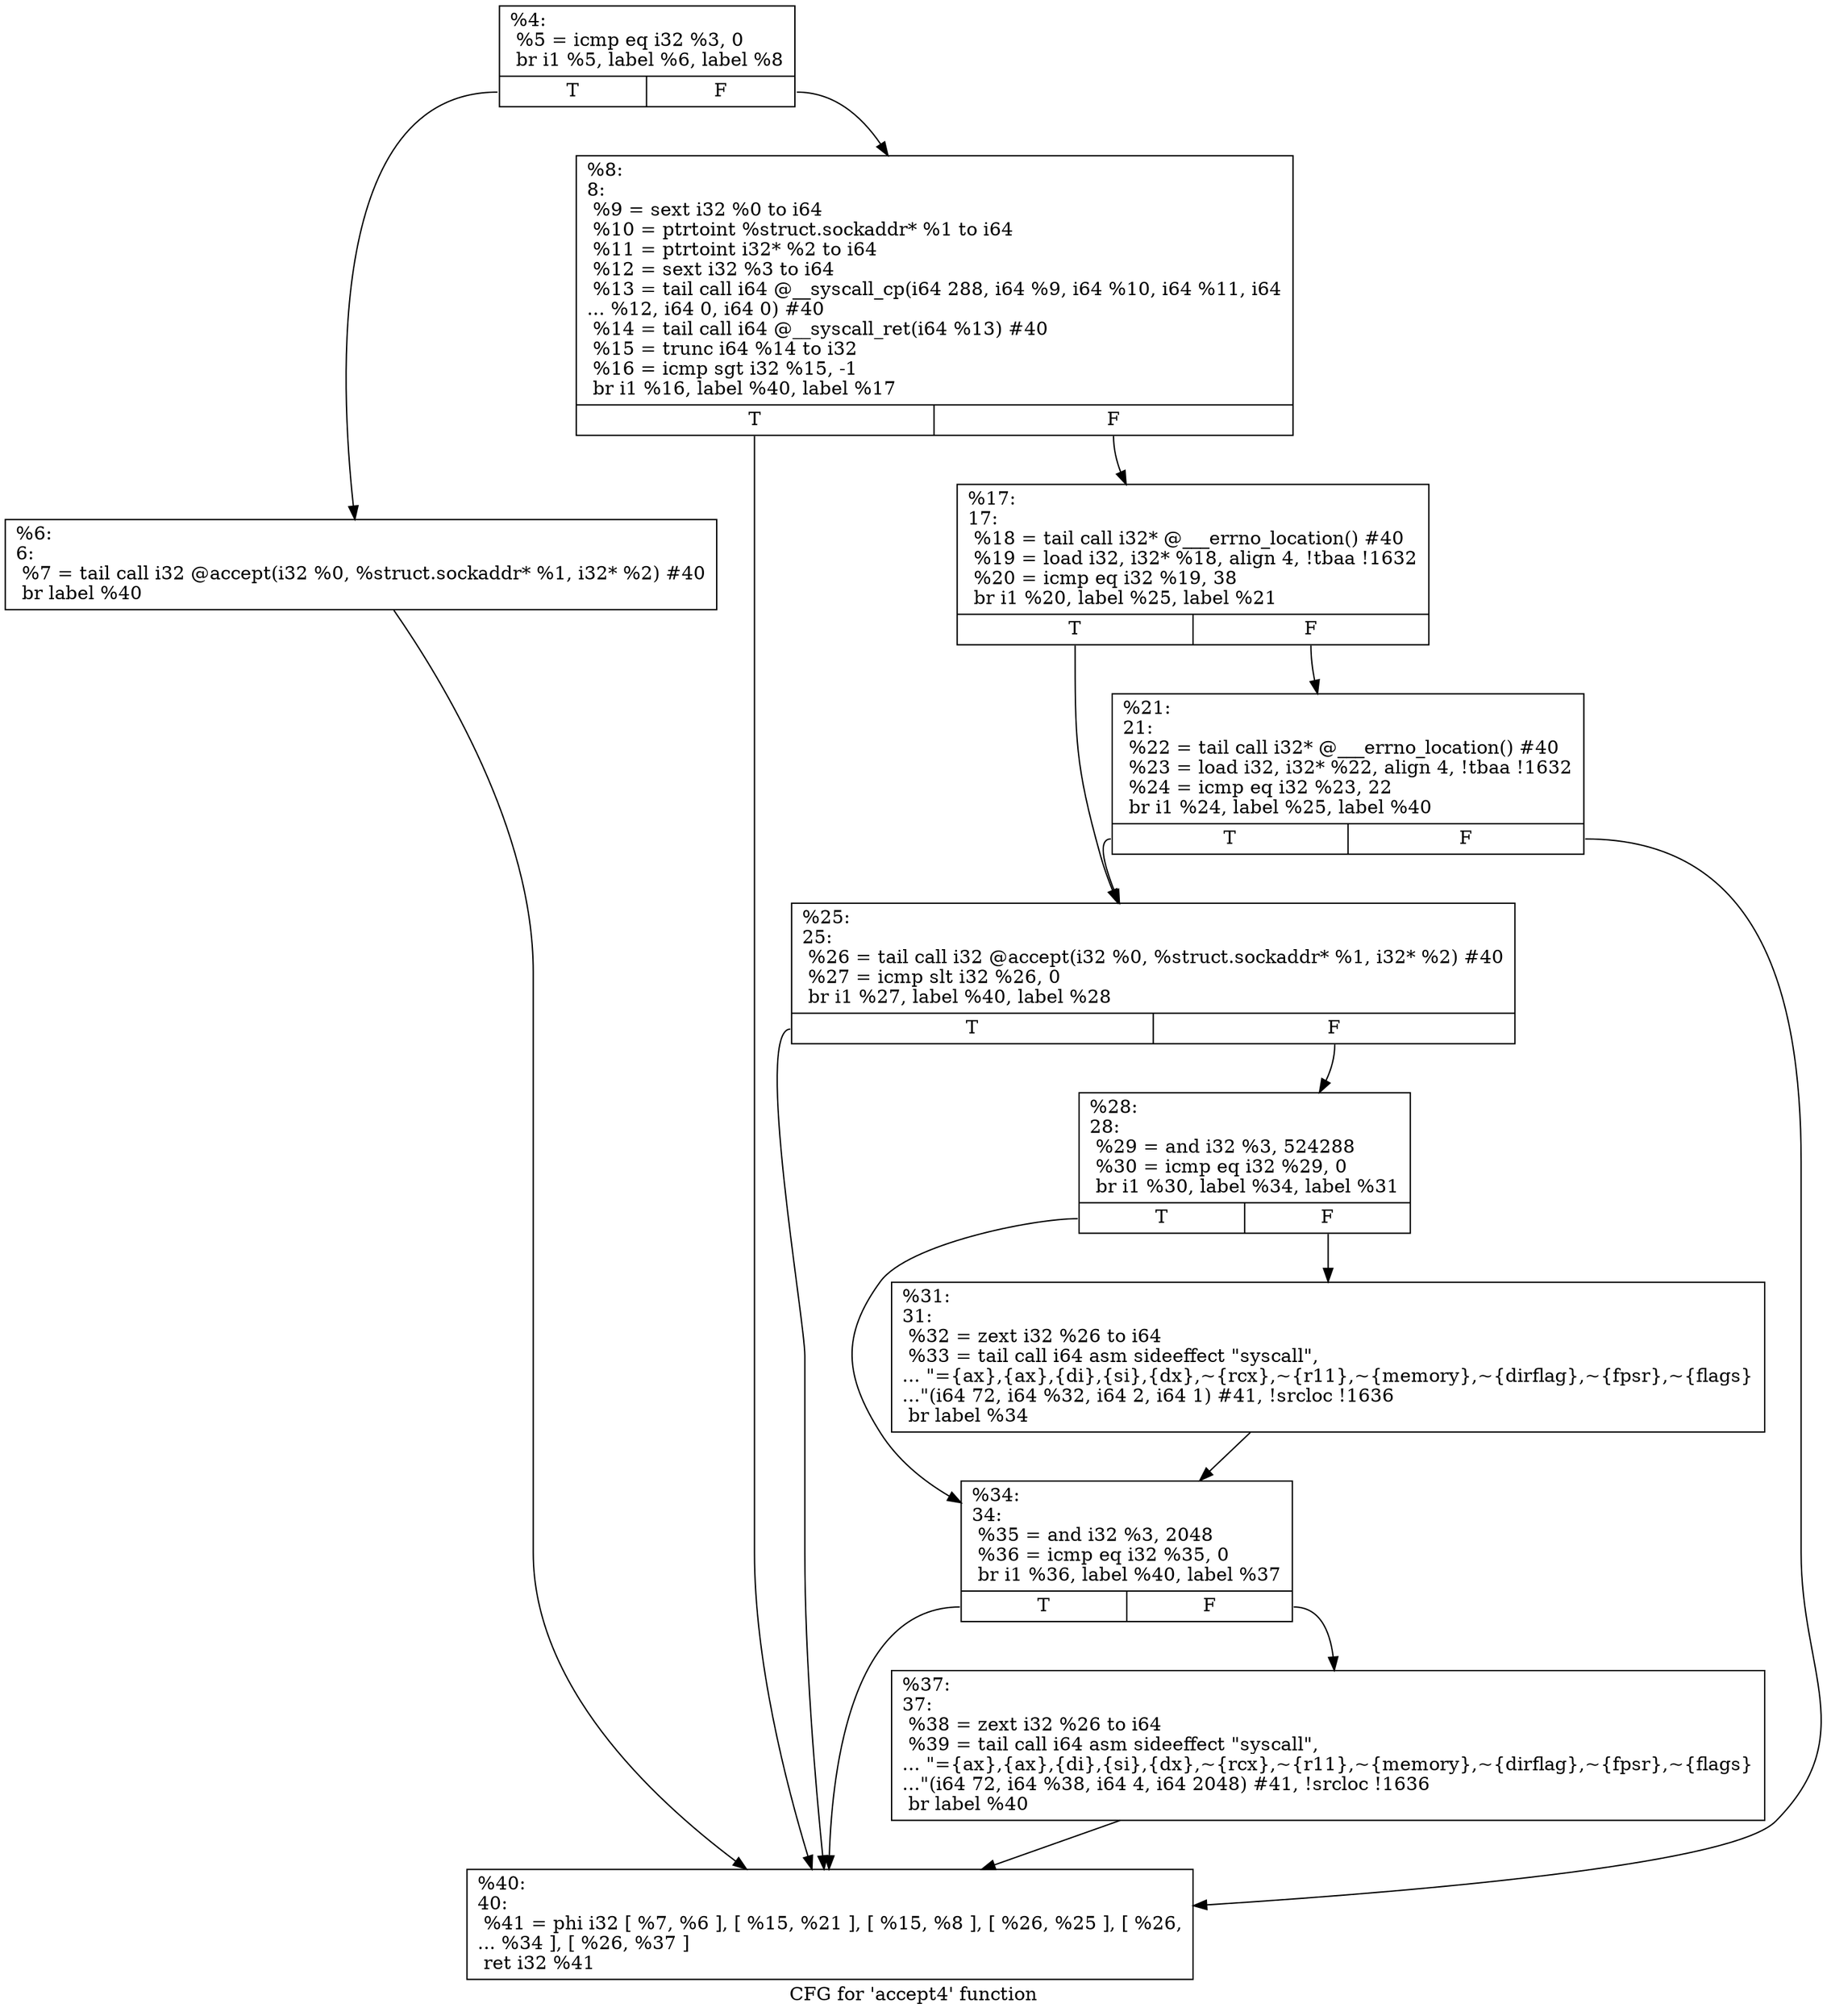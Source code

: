 digraph "CFG for 'accept4' function" {
	label="CFG for 'accept4' function";

	Node0x1d62470 [shape=record,label="{%4:\l  %5 = icmp eq i32 %3, 0\l  br i1 %5, label %6, label %8\l|{<s0>T|<s1>F}}"];
	Node0x1d62470:s0 -> Node0x1d62690;
	Node0x1d62470:s1 -> Node0x1d626e0;
	Node0x1d62690 [shape=record,label="{%6:\l6:                                                \l  %7 = tail call i32 @accept(i32 %0, %struct.sockaddr* %1, i32* %2) #40\l  br label %40\l}"];
	Node0x1d62690 -> Node0x1d62960;
	Node0x1d626e0 [shape=record,label="{%8:\l8:                                                \l  %9 = sext i32 %0 to i64\l  %10 = ptrtoint %struct.sockaddr* %1 to i64\l  %11 = ptrtoint i32* %2 to i64\l  %12 = sext i32 %3 to i64\l  %13 = tail call i64 @__syscall_cp(i64 288, i64 %9, i64 %10, i64 %11, i64\l... %12, i64 0, i64 0) #40\l  %14 = tail call i64 @__syscall_ret(i64 %13) #40\l  %15 = trunc i64 %14 to i32\l  %16 = icmp sgt i32 %15, -1\l  br i1 %16, label %40, label %17\l|{<s0>T|<s1>F}}"];
	Node0x1d626e0:s0 -> Node0x1d62960;
	Node0x1d626e0:s1 -> Node0x1d62730;
	Node0x1d62730 [shape=record,label="{%17:\l17:                                               \l  %18 = tail call i32* @___errno_location() #40\l  %19 = load i32, i32* %18, align 4, !tbaa !1632\l  %20 = icmp eq i32 %19, 38\l  br i1 %20, label %25, label %21\l|{<s0>T|<s1>F}}"];
	Node0x1d62730:s0 -> Node0x1d627d0;
	Node0x1d62730:s1 -> Node0x1d62780;
	Node0x1d62780 [shape=record,label="{%21:\l21:                                               \l  %22 = tail call i32* @___errno_location() #40\l  %23 = load i32, i32* %22, align 4, !tbaa !1632\l  %24 = icmp eq i32 %23, 22\l  br i1 %24, label %25, label %40\l|{<s0>T|<s1>F}}"];
	Node0x1d62780:s0 -> Node0x1d627d0;
	Node0x1d62780:s1 -> Node0x1d62960;
	Node0x1d627d0 [shape=record,label="{%25:\l25:                                               \l  %26 = tail call i32 @accept(i32 %0, %struct.sockaddr* %1, i32* %2) #40\l  %27 = icmp slt i32 %26, 0\l  br i1 %27, label %40, label %28\l|{<s0>T|<s1>F}}"];
	Node0x1d627d0:s0 -> Node0x1d62960;
	Node0x1d627d0:s1 -> Node0x1d62820;
	Node0x1d62820 [shape=record,label="{%28:\l28:                                               \l  %29 = and i32 %3, 524288\l  %30 = icmp eq i32 %29, 0\l  br i1 %30, label %34, label %31\l|{<s0>T|<s1>F}}"];
	Node0x1d62820:s0 -> Node0x1d628c0;
	Node0x1d62820:s1 -> Node0x1d62870;
	Node0x1d62870 [shape=record,label="{%31:\l31:                                               \l  %32 = zext i32 %26 to i64\l  %33 = tail call i64 asm sideeffect \"syscall\",\l... \"=\{ax\},\{ax\},\{di\},\{si\},\{dx\},~\{rcx\},~\{r11\},~\{memory\},~\{dirflag\},~\{fpsr\},~\{flags\}\l...\"(i64 72, i64 %32, i64 2, i64 1) #41, !srcloc !1636\l  br label %34\l}"];
	Node0x1d62870 -> Node0x1d628c0;
	Node0x1d628c0 [shape=record,label="{%34:\l34:                                               \l  %35 = and i32 %3, 2048\l  %36 = icmp eq i32 %35, 0\l  br i1 %36, label %40, label %37\l|{<s0>T|<s1>F}}"];
	Node0x1d628c0:s0 -> Node0x1d62960;
	Node0x1d628c0:s1 -> Node0x1d62910;
	Node0x1d62910 [shape=record,label="{%37:\l37:                                               \l  %38 = zext i32 %26 to i64\l  %39 = tail call i64 asm sideeffect \"syscall\",\l... \"=\{ax\},\{ax\},\{di\},\{si\},\{dx\},~\{rcx\},~\{r11\},~\{memory\},~\{dirflag\},~\{fpsr\},~\{flags\}\l...\"(i64 72, i64 %38, i64 4, i64 2048) #41, !srcloc !1636\l  br label %40\l}"];
	Node0x1d62910 -> Node0x1d62960;
	Node0x1d62960 [shape=record,label="{%40:\l40:                                               \l  %41 = phi i32 [ %7, %6 ], [ %15, %21 ], [ %15, %8 ], [ %26, %25 ], [ %26,\l... %34 ], [ %26, %37 ]\l  ret i32 %41\l}"];
}
